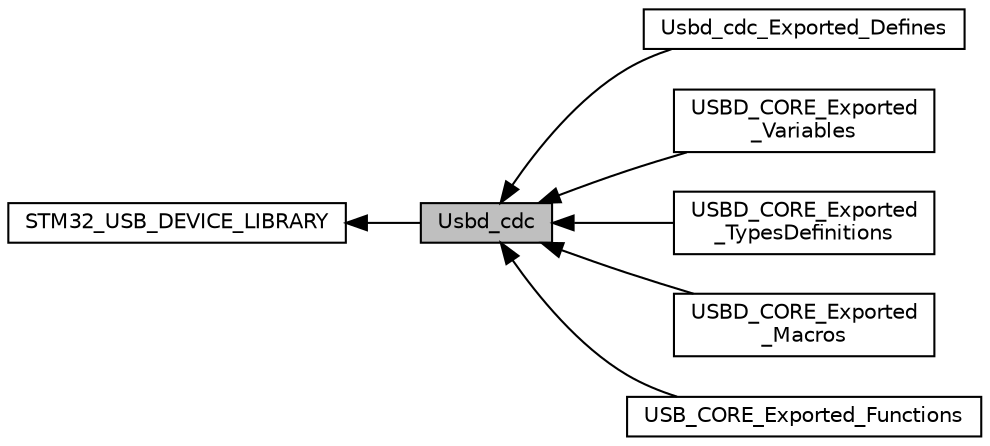 digraph "Usbd_cdc"
{
  edge [fontname="Helvetica",fontsize="10",labelfontname="Helvetica",labelfontsize="10"];
  node [fontname="Helvetica",fontsize="10",shape=record];
  rankdir=LR;
  Node1 [label="STM32_USB_DEVICE_LIBRARY",height=0.2,width=0.4,color="black", fillcolor="white", style="filled",URL="$group___s_t_m32___u_s_b___d_e_v_i_c_e___l_i_b_r_a_r_y.html"];
  Node2 [label="Usbd_cdc_Exported_Defines",height=0.2,width=0.4,color="black", fillcolor="white", style="filled",URL="$group__usbd__cdc___exported___defines.html"];
  Node5 [label="USBD_CORE_Exported\l_Variables",height=0.2,width=0.4,color="black", fillcolor="white", style="filled",URL="$group___u_s_b_d___c_o_r_e___exported___variables.html"];
  Node3 [label="USBD_CORE_Exported\l_TypesDefinitions",height=0.2,width=0.4,color="black", fillcolor="white", style="filled",URL="$group___u_s_b_d___c_o_r_e___exported___types_definitions.html"];
  Node0 [label="Usbd_cdc",height=0.2,width=0.4,color="black", fillcolor="grey75", style="filled", fontcolor="black"];
  Node4 [label="USBD_CORE_Exported\l_Macros",height=0.2,width=0.4,color="black", fillcolor="white", style="filled",URL="$group___u_s_b_d___c_o_r_e___exported___macros.html"];
  Node6 [label="USB_CORE_Exported_Functions",height=0.2,width=0.4,color="black", fillcolor="white", style="filled",URL="$group___u_s_b___c_o_r_e___exported___functions.html"];
  Node1->Node0 [shape=plaintext, dir="back", style="solid"];
  Node0->Node2 [shape=plaintext, dir="back", style="solid"];
  Node0->Node3 [shape=plaintext, dir="back", style="solid"];
  Node0->Node4 [shape=plaintext, dir="back", style="solid"];
  Node0->Node5 [shape=plaintext, dir="back", style="solid"];
  Node0->Node6 [shape=plaintext, dir="back", style="solid"];
}
